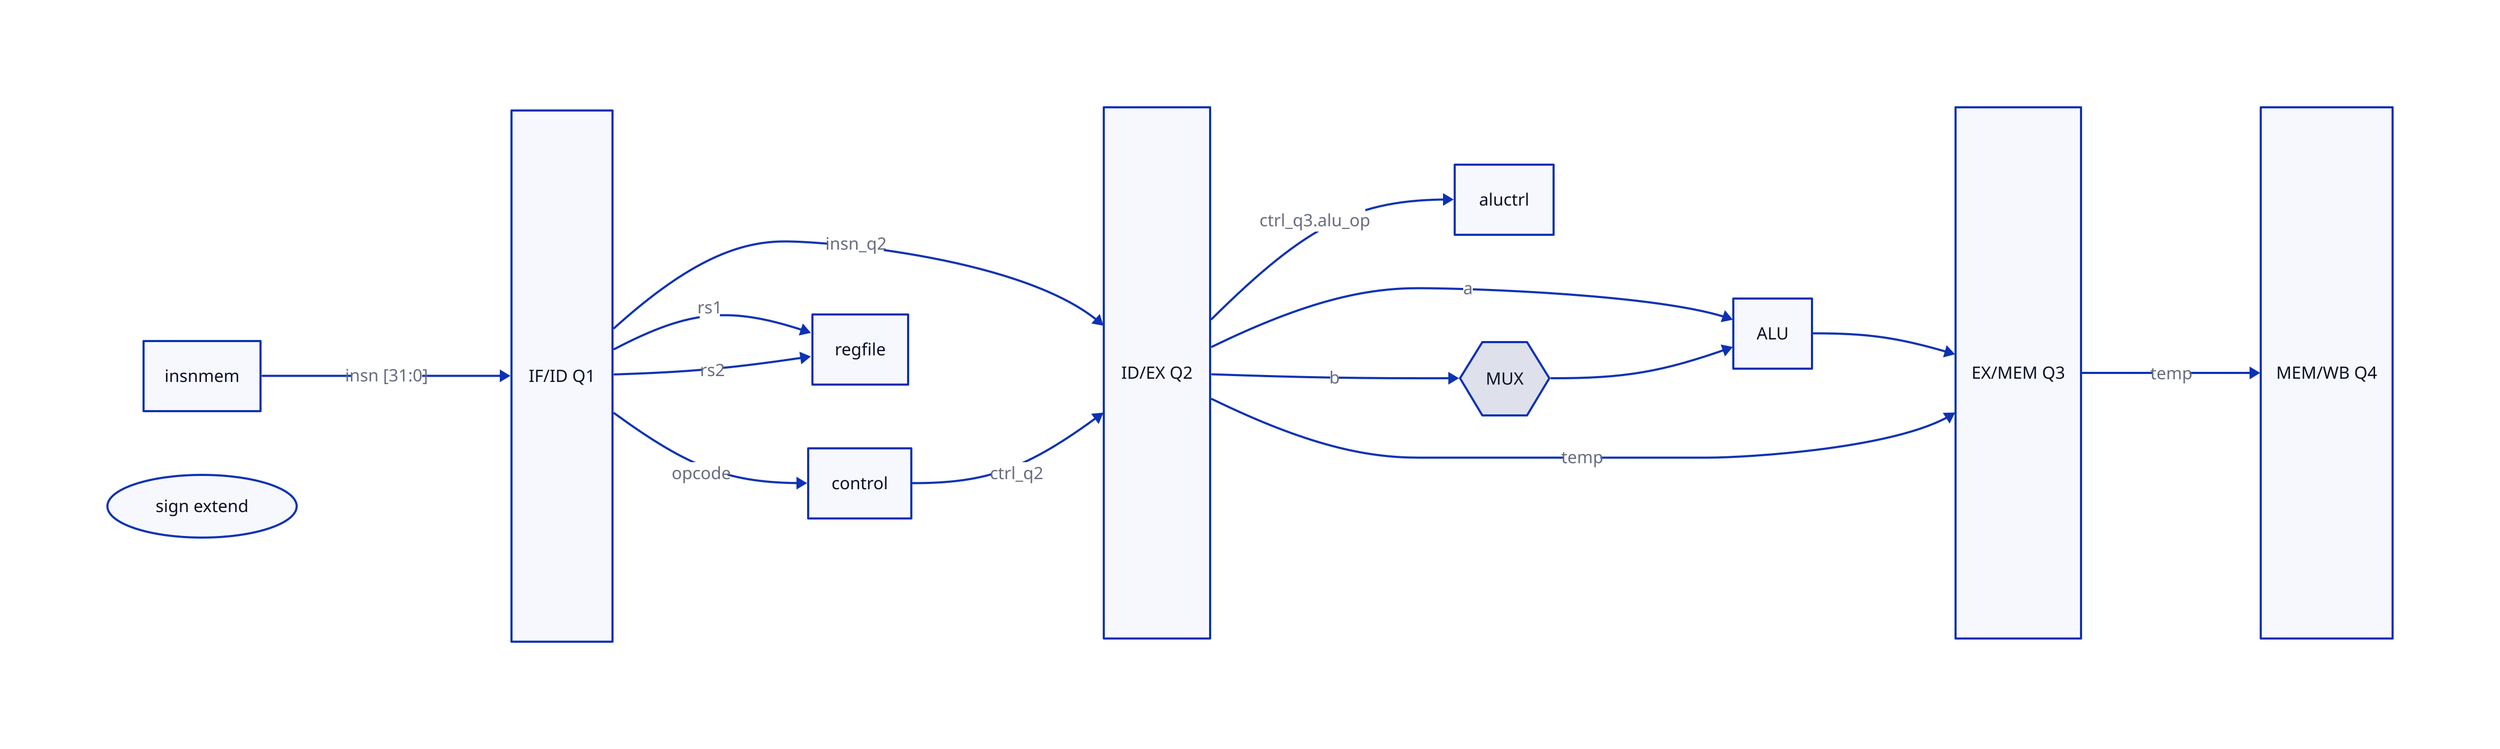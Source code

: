 direction: right

classes: {
  pipeline register: {
    height: 500
    shape: rectangle
  }
}

# Pipeline registers

ifid_q1: "IF/ID Q1" {
  class: pipeline register
}

idex_q2: "ID/EX Q2" {
  class: pipeline register
}

exmem_q3: "EX/MEM Q3" {
  class: pipeline register
}

memwb_q4: "MEM/WB Q4" {
  class: pipeline register
}

insnmem: insnmem {
  shape: rectangle
}

control: control {
  shape: rectangle
}

regfile: regfile {
  shape: rectangle
}

aluctrl: aluctrl {
  shape: rectangle
}

alu: ALU {
  shape: rectangle
}

sign_extend: "sign extend" {
  shape: oval
}

alu_b_mux: MUX {
  shape: hexagon
}

# ###############################################################################
# Q1
# ###############################################################################

insnmem -> ifid_q1: "insn [31:0]"

ifid_q1 -> control: opcode
ifid_q1 -> regfile: rs1
ifid_q1 -> regfile: rs2
ifid_q1 -> idex_q2: insn_q2

# ###############################################################################
# Q2
# ###############################################################################

control -> idex_q2: ctrl_q2
idex_q2 -> alu: a
idex_q2 -> alu_b_mux: b
alu_b_mux -> alu
alu -> exmem_q3

# ###############################################################################
# Q3
# ###############################################################################

idex_q2 -> aluctrl: "ctrl_q3.alu_op"
idex_q2 -> exmem_q3: temp

# ###############################################################################
# Q4
# ###############################################################################

exmem_q3 -> memwb_q4: temp

# ###############################################################################
# Q5
# ###############################################################################
